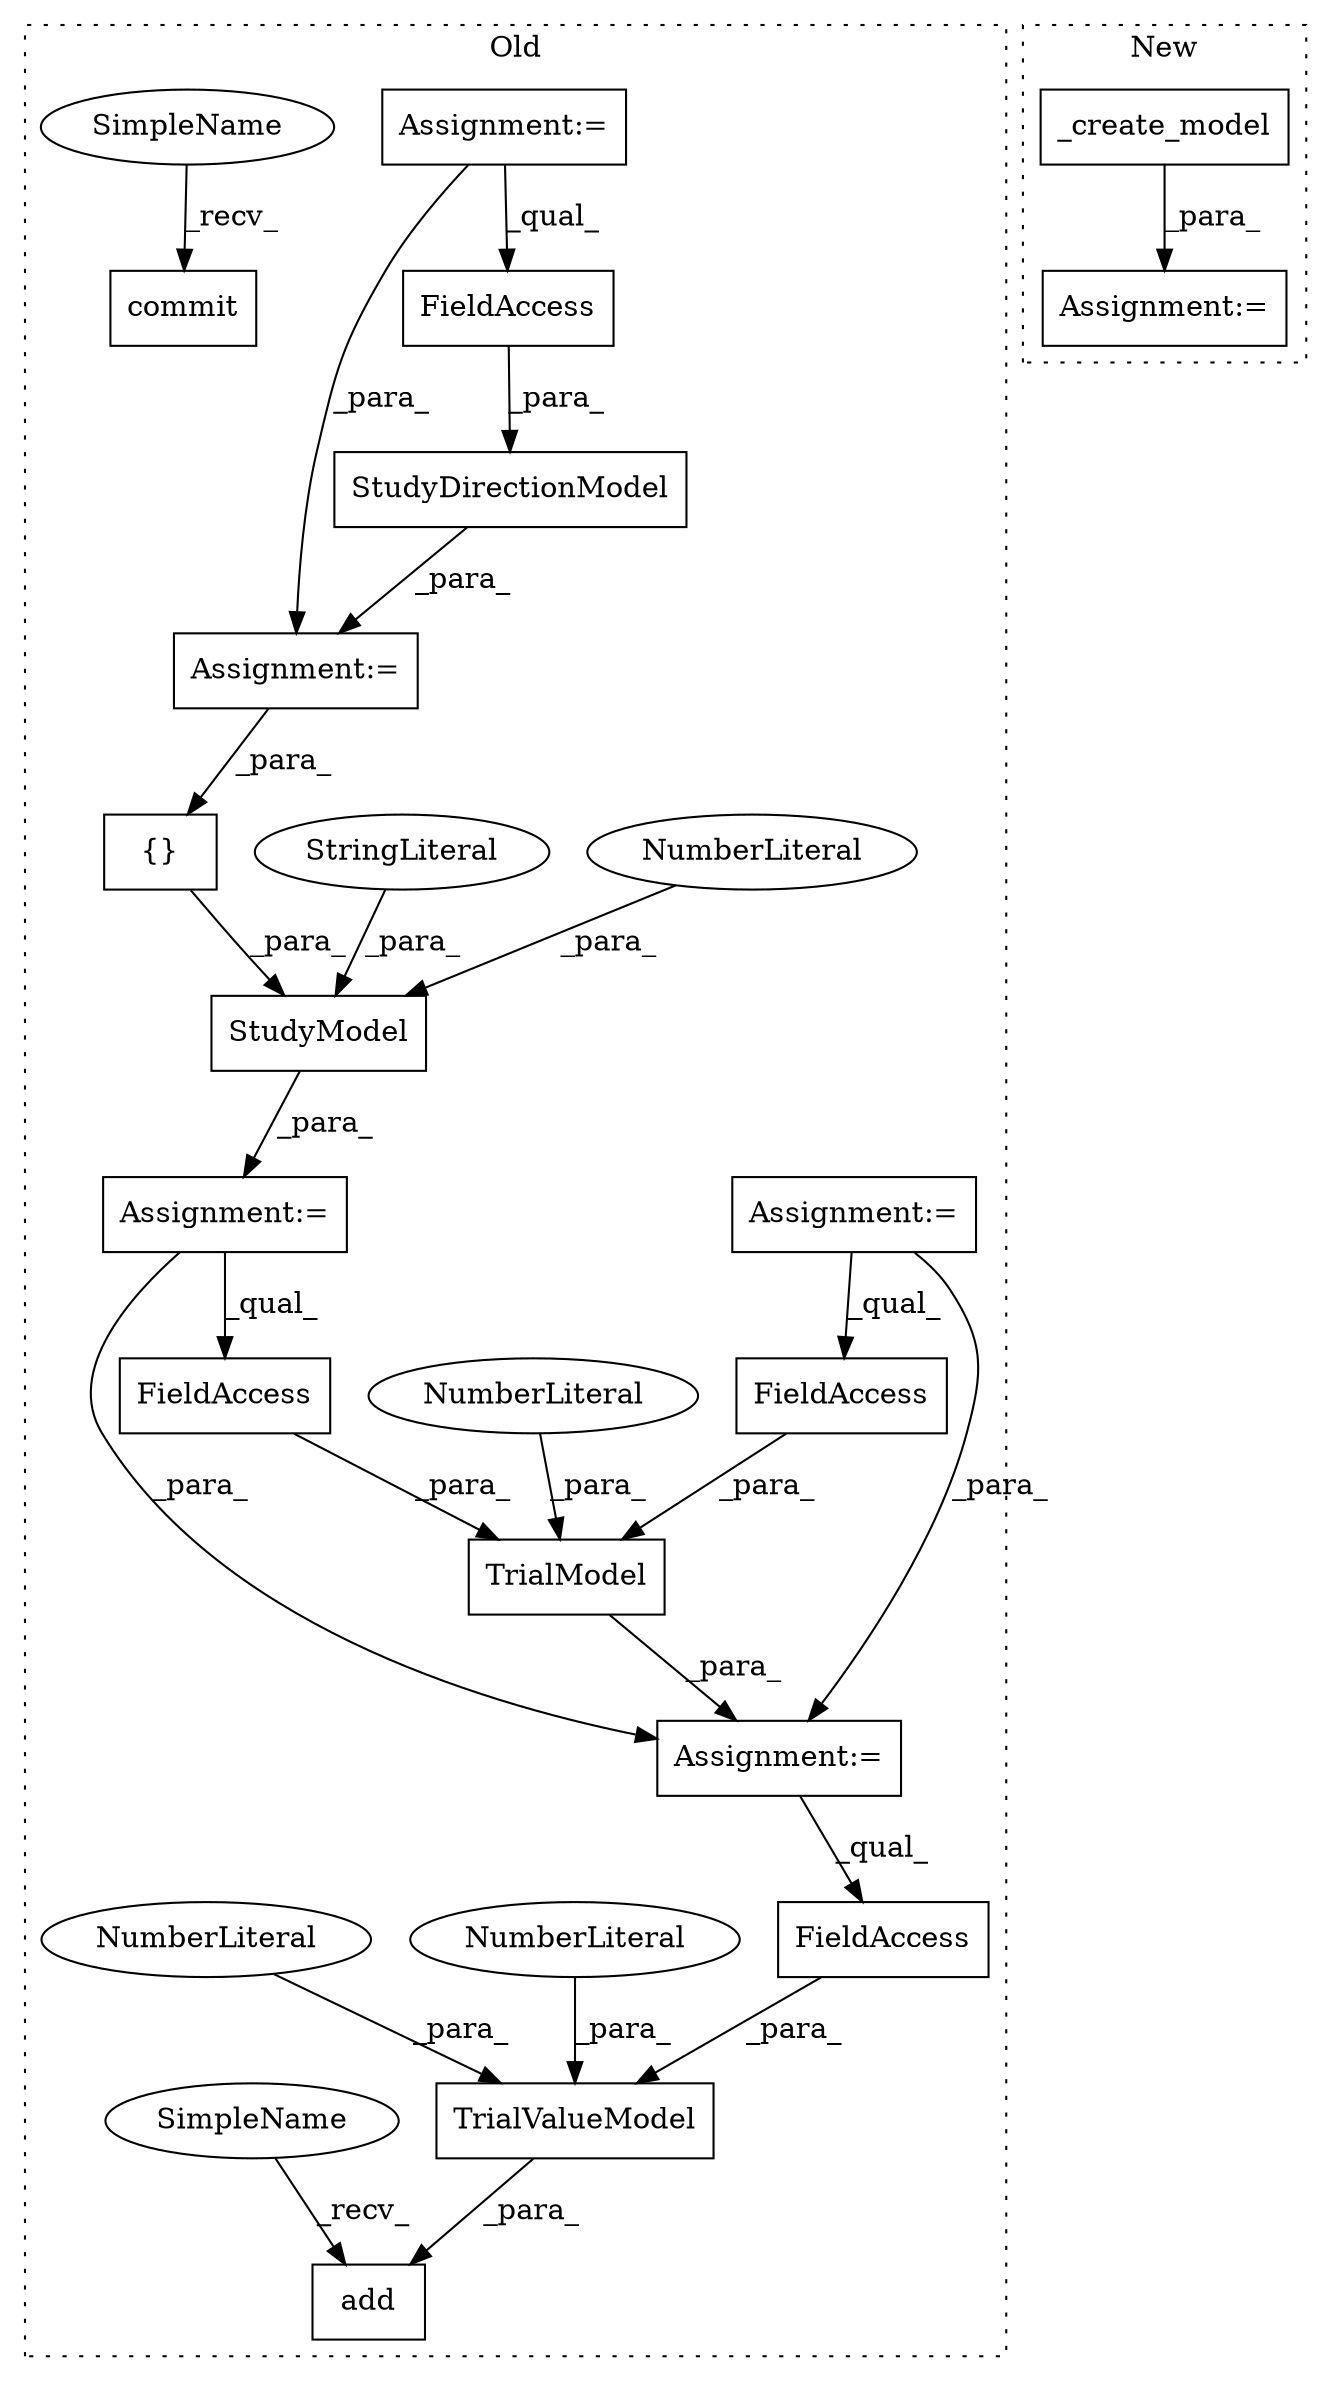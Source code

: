 digraph G {
subgraph cluster0 {
1 [label="commit" a="32" s="22498" l="8" shape="box"];
3 [label="add" a="32" s="22443,22483" l="4,1" shape="box"];
4 [label="StudyModel" a="32" s="22322,22368" l="11,1" shape="box"];
5 [label="NumberLiteral" a="34" s="22333" l="1" shape="ellipse"];
6 [label="FieldAccess" a="22" s="22463" l="14" shape="box"];
7 [label="StringLiteral" a="45" s="22335" l="12" shape="ellipse"];
8 [label="TrialModel" a="32" s="22381,22428" l="11,1" shape="box"];
9 [label="FieldAccess" a="22" s="22394" l="14" shape="box"];
10 [label="Assignment:=" a="7" s="22321" l="1" shape="box"];
11 [label="Assignment:=" a="7" s="22380" l="1" shape="box"];
13 [label="{}" a="4" s="22357,22367" l="1,1" shape="box"];
14 [label="NumberLiteral" a="34" s="22392" l="1" shape="ellipse"];
15 [label="StudyDirectionModel" a="32" s="22266,22309" l="20,1" shape="box"];
16 [label="FieldAccess" a="22" s="22286" l="23" shape="box"];
17 [label="FieldAccess" a="22" s="22409" l="19" shape="box"];
18 [label="Assignment:=" a="7" s="22265" l="1" shape="box"];
19 [label="Assignment:=" a="7" s="22062" l="10" shape="box"];
20 [label="Assignment:=" a="7" s="21880" l="14" shape="box"];
21 [label="TrialValueModel" a="32" s="22447,22482" l="16,1" shape="box"];
22 [label="NumberLiteral" a="34" s="22480" l="2" shape="ellipse"];
23 [label="NumberLiteral" a="34" s="22478" l="1" shape="ellipse"];
24 [label="SimpleName" a="42" s="22435" l="7" shape="ellipse"];
25 [label="SimpleName" a="42" s="22490" l="7" shape="ellipse"];
label = "Old";
style="dotted";
}
subgraph cluster1 {
2 [label="_create_model" a="32" s="22182,22203" l="14,1" shape="box"];
12 [label="Assignment:=" a="7" s="22160" l="2" shape="box"];
label = "New";
style="dotted";
}
2 -> 12 [label="_para_"];
4 -> 10 [label="_para_"];
5 -> 4 [label="_para_"];
6 -> 21 [label="_para_"];
7 -> 4 [label="_para_"];
8 -> 11 [label="_para_"];
9 -> 8 [label="_para_"];
10 -> 9 [label="_qual_"];
10 -> 11 [label="_para_"];
11 -> 6 [label="_qual_"];
13 -> 4 [label="_para_"];
14 -> 8 [label="_para_"];
15 -> 18 [label="_para_"];
16 -> 15 [label="_para_"];
17 -> 8 [label="_para_"];
18 -> 13 [label="_para_"];
19 -> 11 [label="_para_"];
19 -> 17 [label="_qual_"];
20 -> 18 [label="_para_"];
20 -> 16 [label="_qual_"];
21 -> 3 [label="_para_"];
22 -> 21 [label="_para_"];
23 -> 21 [label="_para_"];
24 -> 3 [label="_recv_"];
25 -> 1 [label="_recv_"];
}